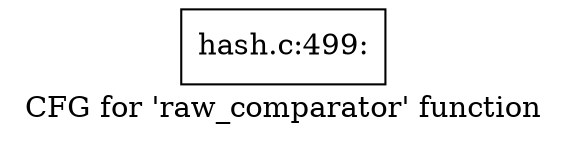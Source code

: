 digraph "CFG for 'raw_comparator' function" {
	label="CFG for 'raw_comparator' function";

	Node0xdfaaf20 [shape=record,label="{hash.c:499:}"];
}
